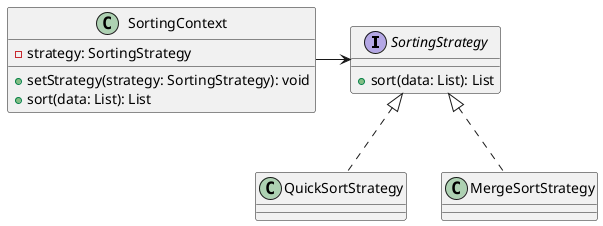 @startuml
                   interface SortingStrategy {
                     +sort(data: List): List
                   }

                   class QuickSortStrategy {
                   }

                   class MergeSortStrategy {
                   }

                   class SortingContext {
                     -strategy: SortingStrategy
                     +setStrategy(strategy: SortingStrategy): void
                     +sort(data: List): List
                   }

                   SortingStrategy <|.. QuickSortStrategy
                   SortingStrategy <|.. MergeSortStrategy
                   SortingContext -> SortingStrategy
                   @enduml
